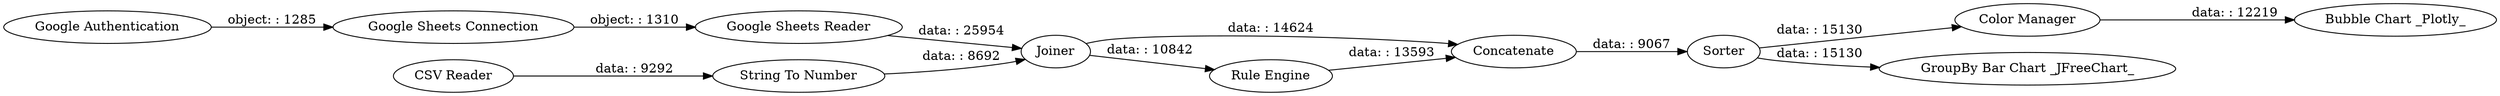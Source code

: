digraph {
	"9177441297692143074_18" [label="Color Manager"]
	"9177441297692143074_14" [label=Sorter]
	"9177441297692143074_1" [label="CSV Reader"]
	"9177441297692143074_6" [label="Google Sheets Connection"]
	"9177441297692143074_7" [label="Google Sheets Reader"]
	"9177441297692143074_13" [label="GroupBy Bar Chart _JFreeChart_"]
	"9177441297692143074_17" [label="Bubble Chart _Plotly_"]
	"9177441297692143074_12" [label=Concatenate]
	"9177441297692143074_11" [label="Rule Engine"]
	"9177441297692143074_2" [label="String To Number"]
	"9177441297692143074_5" [label="Google Authentication"]
	"9177441297692143074_8" [label=Joiner]
	"9177441297692143074_6" -> "9177441297692143074_7" [label="object: : 1310"]
	"9177441297692143074_1" -> "9177441297692143074_2" [label="data: : 9292"]
	"9177441297692143074_8" -> "9177441297692143074_11" [label="data: : 10842"]
	"9177441297692143074_8" -> "9177441297692143074_12" [label="data: : 14624"]
	"9177441297692143074_14" -> "9177441297692143074_18" [label="data: : 15130"]
	"9177441297692143074_18" -> "9177441297692143074_17" [label="data: : 12219"]
	"9177441297692143074_7" -> "9177441297692143074_8" [label="data: : 25954"]
	"9177441297692143074_14" -> "9177441297692143074_13" [label="data: : 15130"]
	"9177441297692143074_5" -> "9177441297692143074_6" [label="object: : 1285"]
	"9177441297692143074_2" -> "9177441297692143074_8" [label="data: : 8692"]
	"9177441297692143074_11" -> "9177441297692143074_12" [label="data: : 13593"]
	"9177441297692143074_12" -> "9177441297692143074_14" [label="data: : 9067"]
	rankdir=LR
}
